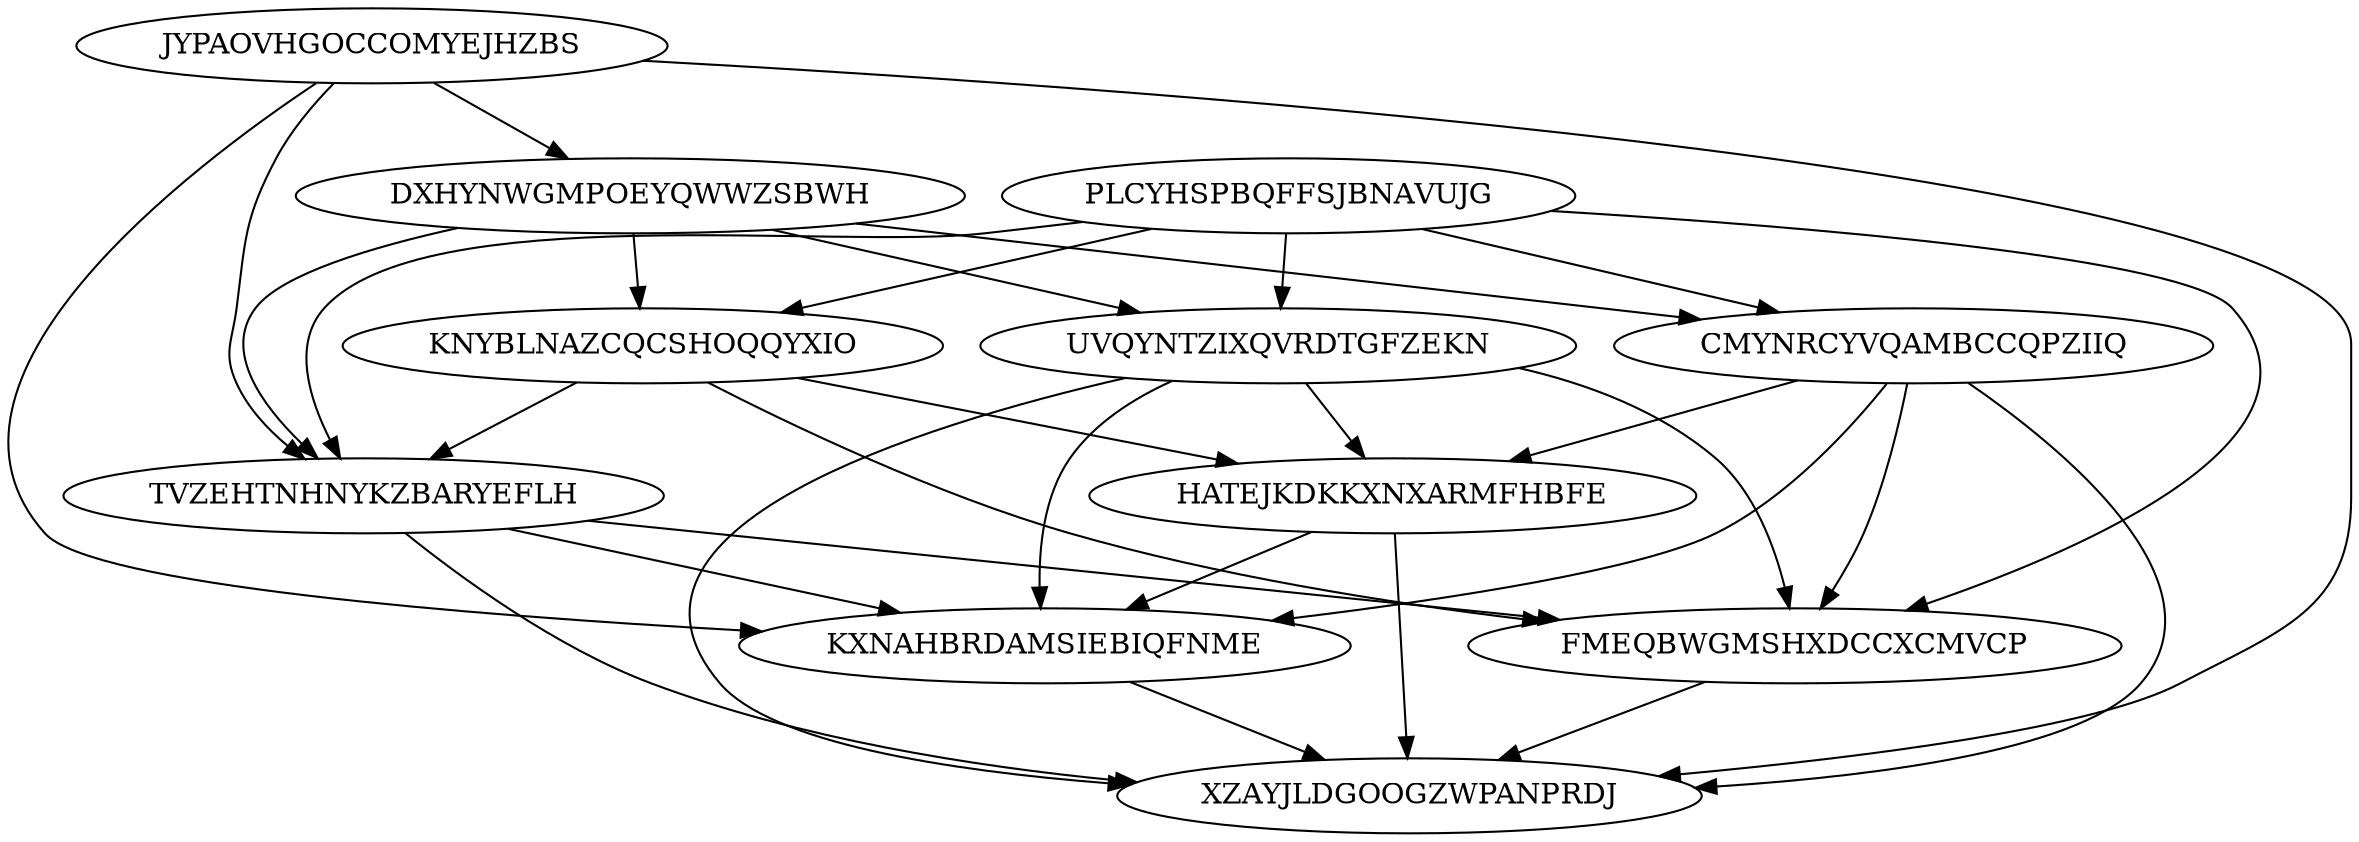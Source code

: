 digraph N11M31 {
	JYPAOVHGOCCOMYEJHZBS	[Weight=12];
	PLCYHSPBQFFSJBNAVUJG	[Weight=16];
	DXHYNWGMPOEYQWWZSBWH	[Weight=20];
	CMYNRCYVQAMBCCQPZIIQ	[Weight=19];
	UVQYNTZIXQVRDTGFZEKN	[Weight=18];
	KNYBLNAZCQCSHOQQYXIO	[Weight=17];
	TVZEHTNHNYKZBARYEFLH	[Weight=16];
	HATEJKDKKXNXARMFHBFE	[Weight=16];
	KXNAHBRDAMSIEBIQFNME	[Weight=13];
	FMEQBWGMSHXDCCXCMVCP	[Weight=13];
	XZAYJLDGOOGZWPANPRDJ	[Weight=12];
	PLCYHSPBQFFSJBNAVUJG -> KNYBLNAZCQCSHOQQYXIO [Weight=14];
	DXHYNWGMPOEYQWWZSBWH -> UVQYNTZIXQVRDTGFZEKN [Weight=20];
	UVQYNTZIXQVRDTGFZEKN -> XZAYJLDGOOGZWPANPRDJ [Weight=19];
	DXHYNWGMPOEYQWWZSBWH -> TVZEHTNHNYKZBARYEFLH [Weight=18];
	CMYNRCYVQAMBCCQPZIIQ -> HATEJKDKKXNXARMFHBFE [Weight=11];
	KNYBLNAZCQCSHOQQYXIO -> TVZEHTNHNYKZBARYEFLH [Weight=13];
	DXHYNWGMPOEYQWWZSBWH -> KNYBLNAZCQCSHOQQYXIO [Weight=13];
	KXNAHBRDAMSIEBIQFNME -> XZAYJLDGOOGZWPANPRDJ [Weight=15];
	CMYNRCYVQAMBCCQPZIIQ -> FMEQBWGMSHXDCCXCMVCP [Weight=10];
	KNYBLNAZCQCSHOQQYXIO -> HATEJKDKKXNXARMFHBFE [Weight=14];
	UVQYNTZIXQVRDTGFZEKN -> HATEJKDKKXNXARMFHBFE [Weight=13];
	JYPAOVHGOCCOMYEJHZBS -> DXHYNWGMPOEYQWWZSBWH [Weight=12];
	CMYNRCYVQAMBCCQPZIIQ -> KXNAHBRDAMSIEBIQFNME [Weight=18];
	FMEQBWGMSHXDCCXCMVCP -> XZAYJLDGOOGZWPANPRDJ [Weight=15];
	PLCYHSPBQFFSJBNAVUJG -> UVQYNTZIXQVRDTGFZEKN [Weight=11];
	PLCYHSPBQFFSJBNAVUJG -> CMYNRCYVQAMBCCQPZIIQ [Weight=16];
	HATEJKDKKXNXARMFHBFE -> KXNAHBRDAMSIEBIQFNME [Weight=12];
	PLCYHSPBQFFSJBNAVUJG -> TVZEHTNHNYKZBARYEFLH [Weight=17];
	TVZEHTNHNYKZBARYEFLH -> KXNAHBRDAMSIEBIQFNME [Weight=12];
	HATEJKDKKXNXARMFHBFE -> XZAYJLDGOOGZWPANPRDJ [Weight=16];
	UVQYNTZIXQVRDTGFZEKN -> FMEQBWGMSHXDCCXCMVCP [Weight=16];
	CMYNRCYVQAMBCCQPZIIQ -> XZAYJLDGOOGZWPANPRDJ [Weight=16];
	PLCYHSPBQFFSJBNAVUJG -> FMEQBWGMSHXDCCXCMVCP [Weight=13];
	JYPAOVHGOCCOMYEJHZBS -> TVZEHTNHNYKZBARYEFLH [Weight=11];
	UVQYNTZIXQVRDTGFZEKN -> KXNAHBRDAMSIEBIQFNME [Weight=11];
	TVZEHTNHNYKZBARYEFLH -> XZAYJLDGOOGZWPANPRDJ [Weight=17];
	TVZEHTNHNYKZBARYEFLH -> FMEQBWGMSHXDCCXCMVCP [Weight=20];
	JYPAOVHGOCCOMYEJHZBS -> KXNAHBRDAMSIEBIQFNME [Weight=19];
	DXHYNWGMPOEYQWWZSBWH -> CMYNRCYVQAMBCCQPZIIQ [Weight=15];
	KNYBLNAZCQCSHOQQYXIO -> FMEQBWGMSHXDCCXCMVCP [Weight=13];
	JYPAOVHGOCCOMYEJHZBS -> XZAYJLDGOOGZWPANPRDJ [Weight=11];
}

